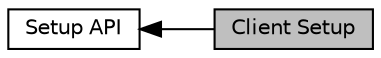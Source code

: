 digraph "Client Setup"
{
  edge [fontname="Helvetica",fontsize="10",labelfontname="Helvetica",labelfontsize="10"];
  node [fontname="Helvetica",fontsize="10",shape=record];
  rankdir=LR;
  Node0 [label="Client Setup",height=0.2,width=0.4,color="black", fillcolor="grey75", style="filled", fontcolor="black"];
  Node1 [label="Setup API",height=0.2,width=0.4,color="black", fillcolor="white", style="filled",URL="$group__setup.html",tooltip="C language setup functions. "];
  Node1->Node0 [shape=plaintext, dir="back", style="solid"];
}
